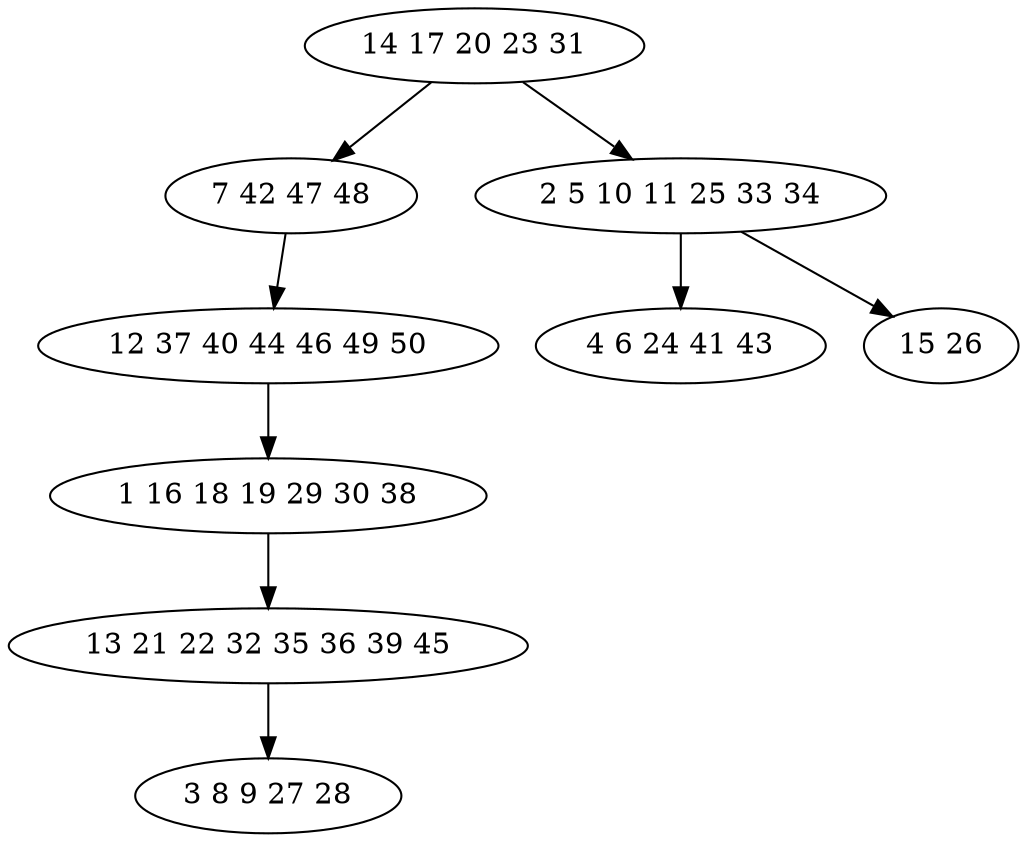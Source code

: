 digraph true_tree {
	"0" -> "1"
	"0" -> "2"
	"1" -> "3"
	"3" -> "4"
	"2" -> "5"
	"4" -> "6"
	"2" -> "7"
	"6" -> "8"
	"0" [label="14 17 20 23 31"];
	"1" [label="7 42 47 48"];
	"2" [label="2 5 10 11 25 33 34"];
	"3" [label="12 37 40 44 46 49 50"];
	"4" [label="1 16 18 19 29 30 38"];
	"5" [label="4 6 24 41 43"];
	"6" [label="13 21 22 32 35 36 39 45"];
	"7" [label="15 26"];
	"8" [label="3 8 9 27 28"];
}

